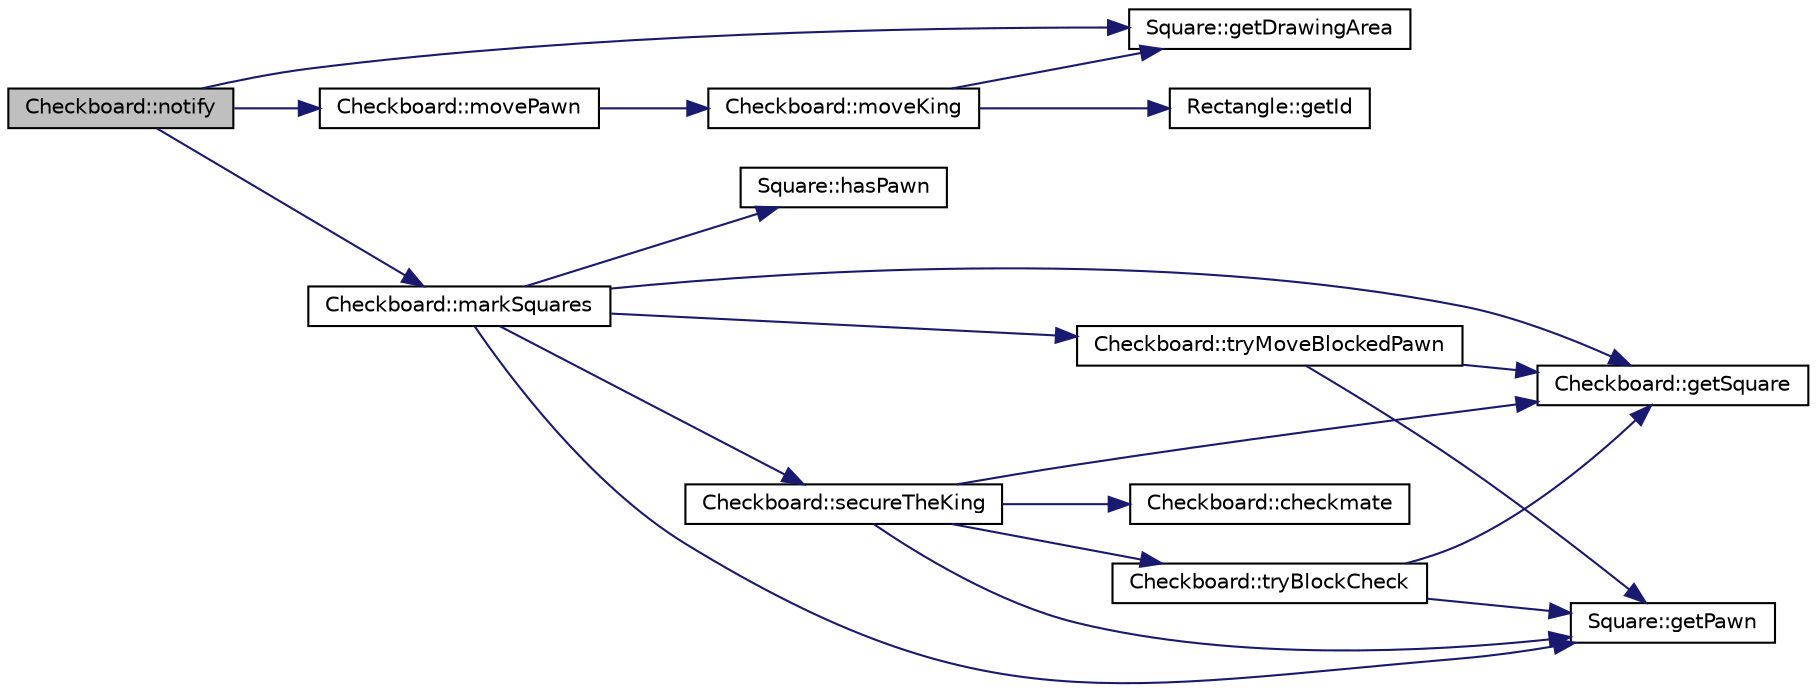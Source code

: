 digraph "Checkboard::notify"
{
 // LATEX_PDF_SIZE
  bgcolor="transparent";
  edge [fontname="Helvetica",fontsize="10",labelfontname="Helvetica",labelfontsize="10"];
  node [fontname="Helvetica",fontsize="10",shape=record];
  rankdir="LR";
  Node1 [label="Checkboard::notify",height=0.2,width=0.4,color="black", fillcolor="grey75", style="filled", fontcolor="black",tooltip=" "];
  Node1 -> Node2 [color="midnightblue",fontsize="10",style="solid",fontname="Helvetica"];
  Node2 [label="Square::getDrawingArea",height=0.2,width=0.4,color="black",URL="$d3/d72/classSquare.html#adea8c65d350ed45f6684a06d308b9dcd",tooltip=" "];
  Node1 -> Node3 [color="midnightblue",fontsize="10",style="solid",fontname="Helvetica"];
  Node3 [label="Checkboard::markSquares",height=0.2,width=0.4,color="black",URL="$d7/d22/classCheckboard.html#a470502f9a1893dbf2152a07a41e6e38c",tooltip=" "];
  Node3 -> Node4 [color="midnightblue",fontsize="10",style="solid",fontname="Helvetica"];
  Node4 [label="Square::getPawn",height=0.2,width=0.4,color="black",URL="$d3/d72/classSquare.html#aaac1678853db13ff16f25a8fc4096294",tooltip=" "];
  Node3 -> Node5 [color="midnightblue",fontsize="10",style="solid",fontname="Helvetica"];
  Node5 [label="Checkboard::getSquare",height=0.2,width=0.4,color="black",URL="$d7/d22/classCheckboard.html#a8bf65dfb381014bdb3583a04191be9fa",tooltip=" "];
  Node3 -> Node6 [color="midnightblue",fontsize="10",style="solid",fontname="Helvetica"];
  Node6 [label="Square::hasPawn",height=0.2,width=0.4,color="black",URL="$d3/d72/classSquare.html#a75b9ac39d3718749b5b6e39d1eda7cc0",tooltip=" "];
  Node3 -> Node7 [color="midnightblue",fontsize="10",style="solid",fontname="Helvetica"];
  Node7 [label="Checkboard::secureTheKing",height=0.2,width=0.4,color="black",URL="$d7/d22/classCheckboard.html#a21a011e2390772722da4815b73e34287",tooltip=" "];
  Node7 -> Node8 [color="midnightblue",fontsize="10",style="solid",fontname="Helvetica"];
  Node8 [label="Checkboard::checkmate",height=0.2,width=0.4,color="black",URL="$d7/d22/classCheckboard.html#adf754bb50f74220b4af2fd7e4ba29311",tooltip=" "];
  Node7 -> Node4 [color="midnightblue",fontsize="10",style="solid",fontname="Helvetica"];
  Node7 -> Node5 [color="midnightblue",fontsize="10",style="solid",fontname="Helvetica"];
  Node7 -> Node9 [color="midnightblue",fontsize="10",style="solid",fontname="Helvetica"];
  Node9 [label="Checkboard::tryBlockCheck",height=0.2,width=0.4,color="black",URL="$d7/d22/classCheckboard.html#ab2acd69adae4e135113b94b876c9c513",tooltip=" "];
  Node9 -> Node4 [color="midnightblue",fontsize="10",style="solid",fontname="Helvetica"];
  Node9 -> Node5 [color="midnightblue",fontsize="10",style="solid",fontname="Helvetica"];
  Node3 -> Node10 [color="midnightblue",fontsize="10",style="solid",fontname="Helvetica"];
  Node10 [label="Checkboard::tryMoveBlockedPawn",height=0.2,width=0.4,color="black",URL="$d7/d22/classCheckboard.html#a826c18b2cf0cf48c3ec85cc04c7b22cd",tooltip=" "];
  Node10 -> Node4 [color="midnightblue",fontsize="10",style="solid",fontname="Helvetica"];
  Node10 -> Node5 [color="midnightblue",fontsize="10",style="solid",fontname="Helvetica"];
  Node1 -> Node11 [color="midnightblue",fontsize="10",style="solid",fontname="Helvetica"];
  Node11 [label="Checkboard::movePawn",height=0.2,width=0.4,color="black",URL="$d7/d22/classCheckboard.html#a7a7a553f063ff2de8e402acab07c9e99",tooltip=" "];
  Node11 -> Node12 [color="midnightblue",fontsize="10",style="solid",fontname="Helvetica"];
  Node12 [label="Checkboard::moveKing",height=0.2,width=0.4,color="black",URL="$d7/d22/classCheckboard.html#a7203ce315bcf059fe127acd6ea627e1d",tooltip=" "];
  Node12 -> Node2 [color="midnightblue",fontsize="10",style="solid",fontname="Helvetica"];
  Node12 -> Node13 [color="midnightblue",fontsize="10",style="solid",fontname="Helvetica"];
  Node13 [label="Rectangle::getId",height=0.2,width=0.4,color="black",URL="$de/d00/classRectangle.html#ac5b4e18306dd5e769cad8cd0e405666f",tooltip=" "];
}
